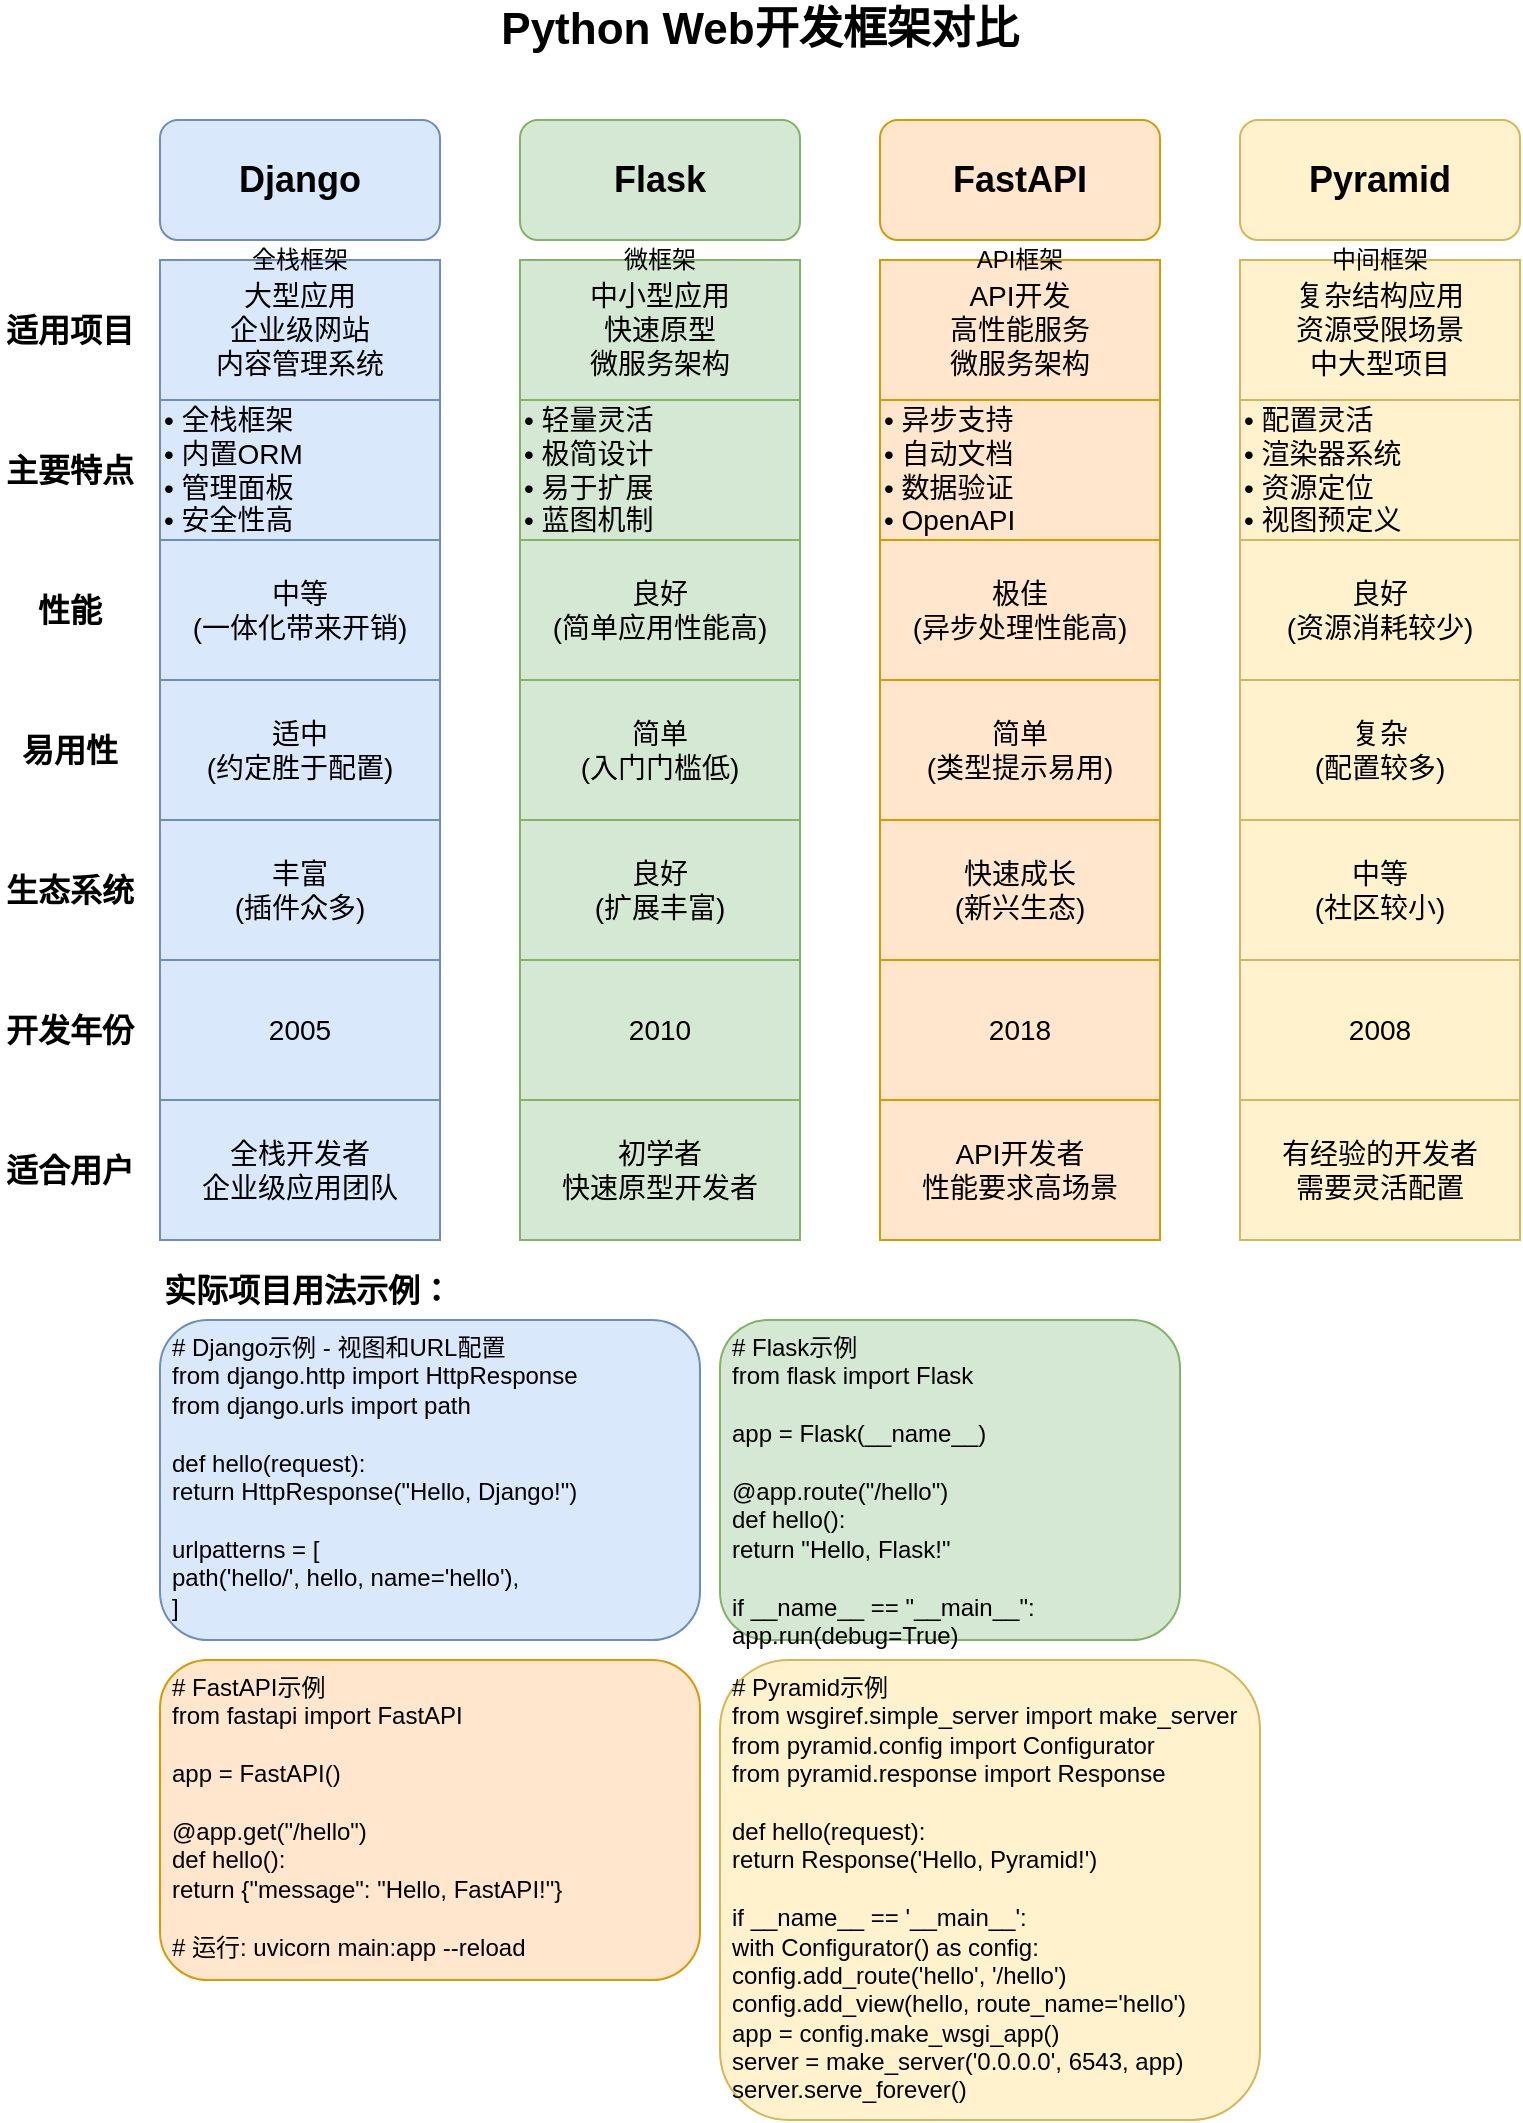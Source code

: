 <mxfile>
    <diagram id="l0sDQUlsVl_QQi9vXE9V" name="Page-1">
        <mxGraphModel dx="816" dy="491" grid="1" gridSize="10" guides="1" tooltips="1" connect="1" arrows="1" fold="1" page="1" pageScale="1" pageWidth="850" pageHeight="1100" math="0" shadow="0">
            <root>
                <mxCell id="0"/>
                <mxCell id="1" parent="0"/>
                <mxCell id="2" value="Python Web开发框架对比" style="text;html=1;strokeColor=none;fillColor=none;align=center;verticalAlign=middle;whiteSpace=wrap;rounded=0;fontSize=22;fontStyle=1" vertex="1" parent="1">
                    <mxGeometry x="175" y="40" width="500" height="30" as="geometry"/>
                </mxCell>
                <mxCell id="3" value="Django" style="rounded=1;whiteSpace=wrap;html=1;fontSize=18;fillColor=#dae8fc;strokeColor=#6c8ebf;fontStyle=1" vertex="1" parent="1">
                    <mxGeometry x="125" y="100" width="140" height="60" as="geometry"/>
                </mxCell>
                <mxCell id="4" value="Flask" style="rounded=1;whiteSpace=wrap;html=1;fontSize=18;fillColor=#d5e8d4;strokeColor=#82b366;fontStyle=1" vertex="1" parent="1">
                    <mxGeometry x="305" y="100" width="140" height="60" as="geometry"/>
                </mxCell>
                <mxCell id="5" value="FastAPI" style="rounded=1;whiteSpace=wrap;html=1;fontSize=18;fillColor=#ffe6cc;strokeColor=#d79b00;fontStyle=1" vertex="1" parent="1">
                    <mxGeometry x="485" y="100" width="140" height="60" as="geometry"/>
                </mxCell>
                <mxCell id="6" value="Pyramid" style="rounded=1;whiteSpace=wrap;html=1;fontSize=18;fillColor=#fff2cc;strokeColor=#d6b656;fontStyle=1" vertex="1" parent="1">
                    <mxGeometry x="665" y="100" width="140" height="60" as="geometry"/>
                </mxCell>
                <mxCell id="7" value="&lt;b&gt;适用项目&lt;/b&gt;" style="text;html=1;strokeColor=none;fillColor=none;align=center;verticalAlign=middle;whiteSpace=wrap;rounded=0;fontSize=16;" vertex="1" parent="1">
                    <mxGeometry x="45" y="190" width="70" height="30" as="geometry"/>
                </mxCell>
                <mxCell id="8" value="&lt;b&gt;主要特点&lt;/b&gt;" style="text;html=1;strokeColor=none;fillColor=none;align=center;verticalAlign=middle;whiteSpace=wrap;rounded=0;fontSize=16;" vertex="1" parent="1">
                    <mxGeometry x="45" y="260" width="70" height="30" as="geometry"/>
                </mxCell>
                <mxCell id="9" value="&lt;b&gt;性能&lt;/b&gt;" style="text;html=1;strokeColor=none;fillColor=none;align=center;verticalAlign=middle;whiteSpace=wrap;rounded=0;fontSize=16;" vertex="1" parent="1">
                    <mxGeometry x="45" y="330" width="70" height="30" as="geometry"/>
                </mxCell>
                <mxCell id="10" value="&lt;b&gt;易用性&lt;/b&gt;" style="text;html=1;strokeColor=none;fillColor=none;align=center;verticalAlign=middle;whiteSpace=wrap;rounded=0;fontSize=16;" vertex="1" parent="1">
                    <mxGeometry x="45" y="400" width="70" height="30" as="geometry"/>
                </mxCell>
                <mxCell id="11" value="&lt;b&gt;生态系统&lt;/b&gt;" style="text;html=1;strokeColor=none;fillColor=none;align=center;verticalAlign=middle;whiteSpace=wrap;rounded=0;fontSize=16;" vertex="1" parent="1">
                    <mxGeometry x="45" y="470" width="70" height="30" as="geometry"/>
                </mxCell>
                <mxCell id="12" value="大型应用&lt;br&gt;企业级网站&lt;br&gt;内容管理系统" style="rounded=0;whiteSpace=wrap;html=1;fontSize=14;fillColor=#dae8fc;strokeColor=#6c8ebf;align=center;" vertex="1" parent="1">
                    <mxGeometry x="125" y="170" width="140" height="70" as="geometry"/>
                </mxCell>
                <mxCell id="13" value="中小型应用&lt;br&gt;快速原型&lt;br&gt;微服务架构" style="rounded=0;whiteSpace=wrap;html=1;fontSize=14;fillColor=#d5e8d4;strokeColor=#82b366;align=center;" vertex="1" parent="1">
                    <mxGeometry x="305" y="170" width="140" height="70" as="geometry"/>
                </mxCell>
                <mxCell id="14" value="API开发&lt;br&gt;高性能服务&lt;br&gt;微服务架构" style="rounded=0;whiteSpace=wrap;html=1;fontSize=14;fillColor=#ffe6cc;strokeColor=#d79b00;align=center;" vertex="1" parent="1">
                    <mxGeometry x="485" y="170" width="140" height="70" as="geometry"/>
                </mxCell>
                <mxCell id="15" value="复杂结构应用&lt;br&gt;资源受限场景&lt;br&gt;中大型项目" style="rounded=0;whiteSpace=wrap;html=1;fontSize=14;fillColor=#fff2cc;strokeColor=#d6b656;align=center;" vertex="1" parent="1">
                    <mxGeometry x="665" y="170" width="140" height="70" as="geometry"/>
                </mxCell>
                <mxCell id="16" value="• 全栈框架&lt;br&gt;• 内置ORM&lt;br&gt;• 管理面板&lt;br&gt;• 安全性高" style="rounded=0;whiteSpace=wrap;html=1;fontSize=14;fillColor=#dae8fc;strokeColor=#6c8ebf;align=left;" vertex="1" parent="1">
                    <mxGeometry x="125" y="240" width="140" height="70" as="geometry"/>
                </mxCell>
                <mxCell id="17" value="• 轻量灵活&lt;br&gt;• 极简设计&lt;br&gt;• 易于扩展&lt;br&gt;• 蓝图机制" style="rounded=0;whiteSpace=wrap;html=1;fontSize=14;fillColor=#d5e8d4;strokeColor=#82b366;align=left;" vertex="1" parent="1">
                    <mxGeometry x="305" y="240" width="140" height="70" as="geometry"/>
                </mxCell>
                <mxCell id="18" value="• 异步支持&lt;br&gt;• 自动文档&lt;br&gt;• 数据验证&lt;br&gt;• OpenAPI" style="rounded=0;whiteSpace=wrap;html=1;fontSize=14;fillColor=#ffe6cc;strokeColor=#d79b00;align=left;" vertex="1" parent="1">
                    <mxGeometry x="485" y="240" width="140" height="70" as="geometry"/>
                </mxCell>
                <mxCell id="19" value="• 配置灵活&lt;br&gt;• 渲染器系统&lt;br&gt;• 资源定位&lt;br&gt;• 视图预定义" style="rounded=0;whiteSpace=wrap;html=1;fontSize=14;fillColor=#fff2cc;strokeColor=#d6b656;align=left;" vertex="1" parent="1">
                    <mxGeometry x="665" y="240" width="140" height="70" as="geometry"/>
                </mxCell>
                <mxCell id="20" value="中等&lt;br&gt;(一体化带来开销)" style="rounded=0;whiteSpace=wrap;html=1;fontSize=14;fillColor=#dae8fc;strokeColor=#6c8ebf;align=center;" vertex="1" parent="1">
                    <mxGeometry x="125" y="310" width="140" height="70" as="geometry"/>
                </mxCell>
                <mxCell id="21" value="良好&lt;br&gt;(简单应用性能高)" style="rounded=0;whiteSpace=wrap;html=1;fontSize=14;fillColor=#d5e8d4;strokeColor=#82b366;align=center;" vertex="1" parent="1">
                    <mxGeometry x="305" y="310" width="140" height="70" as="geometry"/>
                </mxCell>
                <mxCell id="22" value="极佳&lt;br&gt;(异步处理性能高)" style="rounded=0;whiteSpace=wrap;html=1;fontSize=14;fillColor=#ffe6cc;strokeColor=#d79b00;align=center;" vertex="1" parent="1">
                    <mxGeometry x="485" y="310" width="140" height="70" as="geometry"/>
                </mxCell>
                <mxCell id="23" value="良好&lt;br&gt;(资源消耗较少)" style="rounded=0;whiteSpace=wrap;html=1;fontSize=14;fillColor=#fff2cc;strokeColor=#d6b656;align=center;" vertex="1" parent="1">
                    <mxGeometry x="665" y="310" width="140" height="70" as="geometry"/>
                </mxCell>
                <mxCell id="24" value="适中&lt;br&gt;(约定胜于配置)" style="rounded=0;whiteSpace=wrap;html=1;fontSize=14;fillColor=#dae8fc;strokeColor=#6c8ebf;align=center;" vertex="1" parent="1">
                    <mxGeometry x="125" y="380" width="140" height="70" as="geometry"/>
                </mxCell>
                <mxCell id="25" value="简单&lt;br&gt;(入门门槛低)" style="rounded=0;whiteSpace=wrap;html=1;fontSize=14;fillColor=#d5e8d4;strokeColor=#82b366;align=center;" vertex="1" parent="1">
                    <mxGeometry x="305" y="380" width="140" height="70" as="geometry"/>
                </mxCell>
                <mxCell id="26" value="简单&lt;br&gt;(类型提示易用)" style="rounded=0;whiteSpace=wrap;html=1;fontSize=14;fillColor=#ffe6cc;strokeColor=#d79b00;align=center;" vertex="1" parent="1">
                    <mxGeometry x="485" y="380" width="140" height="70" as="geometry"/>
                </mxCell>
                <mxCell id="27" value="复杂&lt;br&gt;(配置较多)" style="rounded=0;whiteSpace=wrap;html=1;fontSize=14;fillColor=#fff2cc;strokeColor=#d6b656;align=center;" vertex="1" parent="1">
                    <mxGeometry x="665" y="380" width="140" height="70" as="geometry"/>
                </mxCell>
                <mxCell id="28" value="丰富&lt;br&gt;(插件众多)" style="rounded=0;whiteSpace=wrap;html=1;fontSize=14;fillColor=#dae8fc;strokeColor=#6c8ebf;align=center;" vertex="1" parent="1">
                    <mxGeometry x="125" y="450" width="140" height="70" as="geometry"/>
                </mxCell>
                <mxCell id="29" value="良好&lt;br&gt;(扩展丰富)" style="rounded=0;whiteSpace=wrap;html=1;fontSize=14;fillColor=#d5e8d4;strokeColor=#82b366;align=center;" vertex="1" parent="1">
                    <mxGeometry x="305" y="450" width="140" height="70" as="geometry"/>
                </mxCell>
                <mxCell id="30" value="快速成长&lt;br&gt;(新兴生态)" style="rounded=0;whiteSpace=wrap;html=1;fontSize=14;fillColor=#ffe6cc;strokeColor=#d79b00;align=center;" vertex="1" parent="1">
                    <mxGeometry x="485" y="450" width="140" height="70" as="geometry"/>
                </mxCell>
                <mxCell id="31" value="中等&lt;br&gt;(社区较小)" style="rounded=0;whiteSpace=wrap;html=1;fontSize=14;fillColor=#fff2cc;strokeColor=#d6b656;align=center;" vertex="1" parent="1">
                    <mxGeometry x="665" y="450" width="140" height="70" as="geometry"/>
                </mxCell>
                <mxCell id="32" value="&lt;b&gt;开发年份&lt;/b&gt;" style="text;html=1;strokeColor=none;fillColor=none;align=center;verticalAlign=middle;whiteSpace=wrap;rounded=0;fontSize=16;" vertex="1" parent="1">
                    <mxGeometry x="45" y="540" width="70" height="30" as="geometry"/>
                </mxCell>
                <mxCell id="33" value="2005" style="rounded=0;whiteSpace=wrap;html=1;fontSize=14;fillColor=#dae8fc;strokeColor=#6c8ebf;align=center;" vertex="1" parent="1">
                    <mxGeometry x="125" y="520" width="140" height="70" as="geometry"/>
                </mxCell>
                <mxCell id="34" value="2010" style="rounded=0;whiteSpace=wrap;html=1;fontSize=14;fillColor=#d5e8d4;strokeColor=#82b366;align=center;" vertex="1" parent="1">
                    <mxGeometry x="305" y="520" width="140" height="70" as="geometry"/>
                </mxCell>
                <mxCell id="35" value="2018" style="rounded=0;whiteSpace=wrap;html=1;fontSize=14;fillColor=#ffe6cc;strokeColor=#d79b00;align=center;" vertex="1" parent="1">
                    <mxGeometry x="485" y="520" width="140" height="70" as="geometry"/>
                </mxCell>
                <mxCell id="36" value="2008" style="rounded=0;whiteSpace=wrap;html=1;fontSize=14;fillColor=#fff2cc;strokeColor=#d6b656;align=center;" vertex="1" parent="1">
                    <mxGeometry x="665" y="520" width="140" height="70" as="geometry"/>
                </mxCell>
                <mxCell id="37" value="&lt;b&gt;适合用户&lt;/b&gt;" style="text;html=1;strokeColor=none;fillColor=none;align=center;verticalAlign=middle;whiteSpace=wrap;rounded=0;fontSize=16;" vertex="1" parent="1">
                    <mxGeometry x="45" y="610" width="70" height="30" as="geometry"/>
                </mxCell>
                <mxCell id="38" value="全栈开发者&lt;br&gt;企业级应用团队" style="rounded=0;whiteSpace=wrap;html=1;fontSize=14;fillColor=#dae8fc;strokeColor=#6c8ebf;align=center;" vertex="1" parent="1">
                    <mxGeometry x="125" y="590" width="140" height="70" as="geometry"/>
                </mxCell>
                <mxCell id="39" value="初学者&lt;br&gt;快速原型开发者" style="rounded=0;whiteSpace=wrap;html=1;fontSize=14;fillColor=#d5e8d4;strokeColor=#82b366;align=center;" vertex="1" parent="1">
                    <mxGeometry x="305" y="590" width="140" height="70" as="geometry"/>
                </mxCell>
                <mxCell id="40" value="API开发者&lt;br&gt;性能要求高场景" style="rounded=0;whiteSpace=wrap;html=1;fontSize=14;fillColor=#ffe6cc;strokeColor=#d79b00;align=center;" vertex="1" parent="1">
                    <mxGeometry x="485" y="590" width="140" height="70" as="geometry"/>
                </mxCell>
                <mxCell id="41" value="有经验的开发者&lt;br&gt;需要灵活配置" style="rounded=0;whiteSpace=wrap;html=1;fontSize=14;fillColor=#fff2cc;strokeColor=#d6b656;align=center;" vertex="1" parent="1">
                    <mxGeometry x="665" y="590" width="140" height="70" as="geometry"/>
                </mxCell>
                <mxCell id="42" value="实际项目用法示例：" style="text;html=1;strokeColor=none;fillColor=none;align=left;verticalAlign=middle;whiteSpace=wrap;rounded=0;fontSize=16;fontStyle=1" vertex="1" parent="1">
                    <mxGeometry x="125" y="670" width="185" height="30" as="geometry"/>
                </mxCell>
                <mxCell id="43" value="# Django示例 - 视图和URL配置&lt;br&gt;from django.http import HttpResponse&lt;br&gt;from django.urls import path&lt;br&gt;&lt;br&gt;def hello(request):&lt;br&gt;    return HttpResponse(&quot;Hello, Django!&quot;)&lt;br&gt;&lt;br&gt;urlpatterns = [&lt;br&gt;    path('hello/', hello, name='hello'),&lt;br&gt;]" style="text;html=1;strokeColor=#6c8ebf;fillColor=#dae8fc;align=left;verticalAlign=top;whiteSpace=wrap;rounded=1;fontSize=12;spacingLeft=4;spacingRight=4;" vertex="1" parent="1">
                    <mxGeometry x="125" y="700" width="270" height="160" as="geometry"/>
                </mxCell>
                <mxCell id="44" value="# Flask示例&lt;br&gt;from flask import Flask&lt;br&gt;&lt;br&gt;app = Flask(__name__)&lt;br&gt;&lt;br&gt;@app.route(&quot;/hello&quot;)&lt;br&gt;def hello():&lt;br&gt;    return &quot;Hello, Flask!&quot;&lt;br&gt;&lt;br&gt;if __name__ == &quot;__main__&quot;:&lt;br&gt;    app.run(debug=True)" style="text;html=1;strokeColor=#82b366;fillColor=#d5e8d4;align=left;verticalAlign=top;whiteSpace=wrap;rounded=1;fontSize=12;spacingLeft=4;spacingRight=4;" vertex="1" parent="1">
                    <mxGeometry x="405" y="700" width="230" height="160" as="geometry"/>
                </mxCell>
                <mxCell id="45" value="# FastAPI示例&lt;br&gt;from fastapi import FastAPI&lt;br&gt;&lt;br&gt;app = FastAPI()&lt;br&gt;&lt;br&gt;@app.get(&quot;/hello&quot;)&lt;br&gt;def hello():&lt;br&gt;    return {&quot;message&quot;: &quot;Hello, FastAPI!&quot;}&lt;br&gt;&lt;br&gt;# 运行: uvicorn main:app --reload" style="text;html=1;strokeColor=#d79b00;fillColor=#ffe6cc;align=left;verticalAlign=top;whiteSpace=wrap;rounded=1;fontSize=12;spacingLeft=4;spacingRight=4;" vertex="1" parent="1">
                    <mxGeometry x="125" y="870" width="270" height="160" as="geometry"/>
                </mxCell>
                <mxCell id="46" value="# Pyramid示例&lt;br&gt;from wsgiref.simple_server import make_server&lt;br&gt;from pyramid.config import Configurator&lt;br&gt;from pyramid.response import Response&lt;br&gt;&lt;br&gt;def hello(request):&lt;br&gt;    return Response('Hello, Pyramid!')&lt;br&gt;&lt;br&gt;if __name__ == '__main__':&lt;br&gt;    with Configurator() as config:&lt;br&gt;        config.add_route('hello', '/hello')&lt;br&gt;        config.add_view(hello, route_name='hello')&lt;br&gt;        app = config.make_wsgi_app()&lt;br&gt;    server = make_server('0.0.0.0', 6543, app)&lt;br&gt;    server.serve_forever()" style="text;html=1;strokeColor=#d6b656;fillColor=#fff2cc;align=left;verticalAlign=top;whiteSpace=wrap;rounded=1;fontSize=12;spacingLeft=4;spacingRight=4;" vertex="1" parent="1">
                    <mxGeometry x="405" y="870" width="270" height="230" as="geometry"/>
                </mxCell>
                <mxCell id="47" value="全栈框架" style="text;html=1;strokeColor=none;fillColor=none;align=center;verticalAlign=middle;whiteSpace=wrap;rounded=0;fontSize=12;" vertex="1" parent="1">
                    <mxGeometry x="165" y="160" width="60" height="20" as="geometry"/>
                </mxCell>
                <mxCell id="48" value="微框架" style="text;html=1;strokeColor=none;fillColor=none;align=center;verticalAlign=middle;whiteSpace=wrap;rounded=0;fontSize=12;" vertex="1" parent="1">
                    <mxGeometry x="345" y="160" width="60" height="20" as="geometry"/>
                </mxCell>
                <mxCell id="49" value="API框架" style="text;html=1;strokeColor=none;fillColor=none;align=center;verticalAlign=middle;whiteSpace=wrap;rounded=0;fontSize=12;" vertex="1" parent="1">
                    <mxGeometry x="525" y="160" width="60" height="20" as="geometry"/>
                </mxCell>
                <mxCell id="50" value="中间框架" style="text;html=1;strokeColor=none;fillColor=none;align=center;verticalAlign=middle;whiteSpace=wrap;rounded=0;fontSize=12;" vertex="1" parent="1">
                    <mxGeometry x="705" y="160" width="60" height="20" as="geometry"/>
                </mxCell>
            </root>
        </mxGraphModel>
    </diagram>
</mxfile>